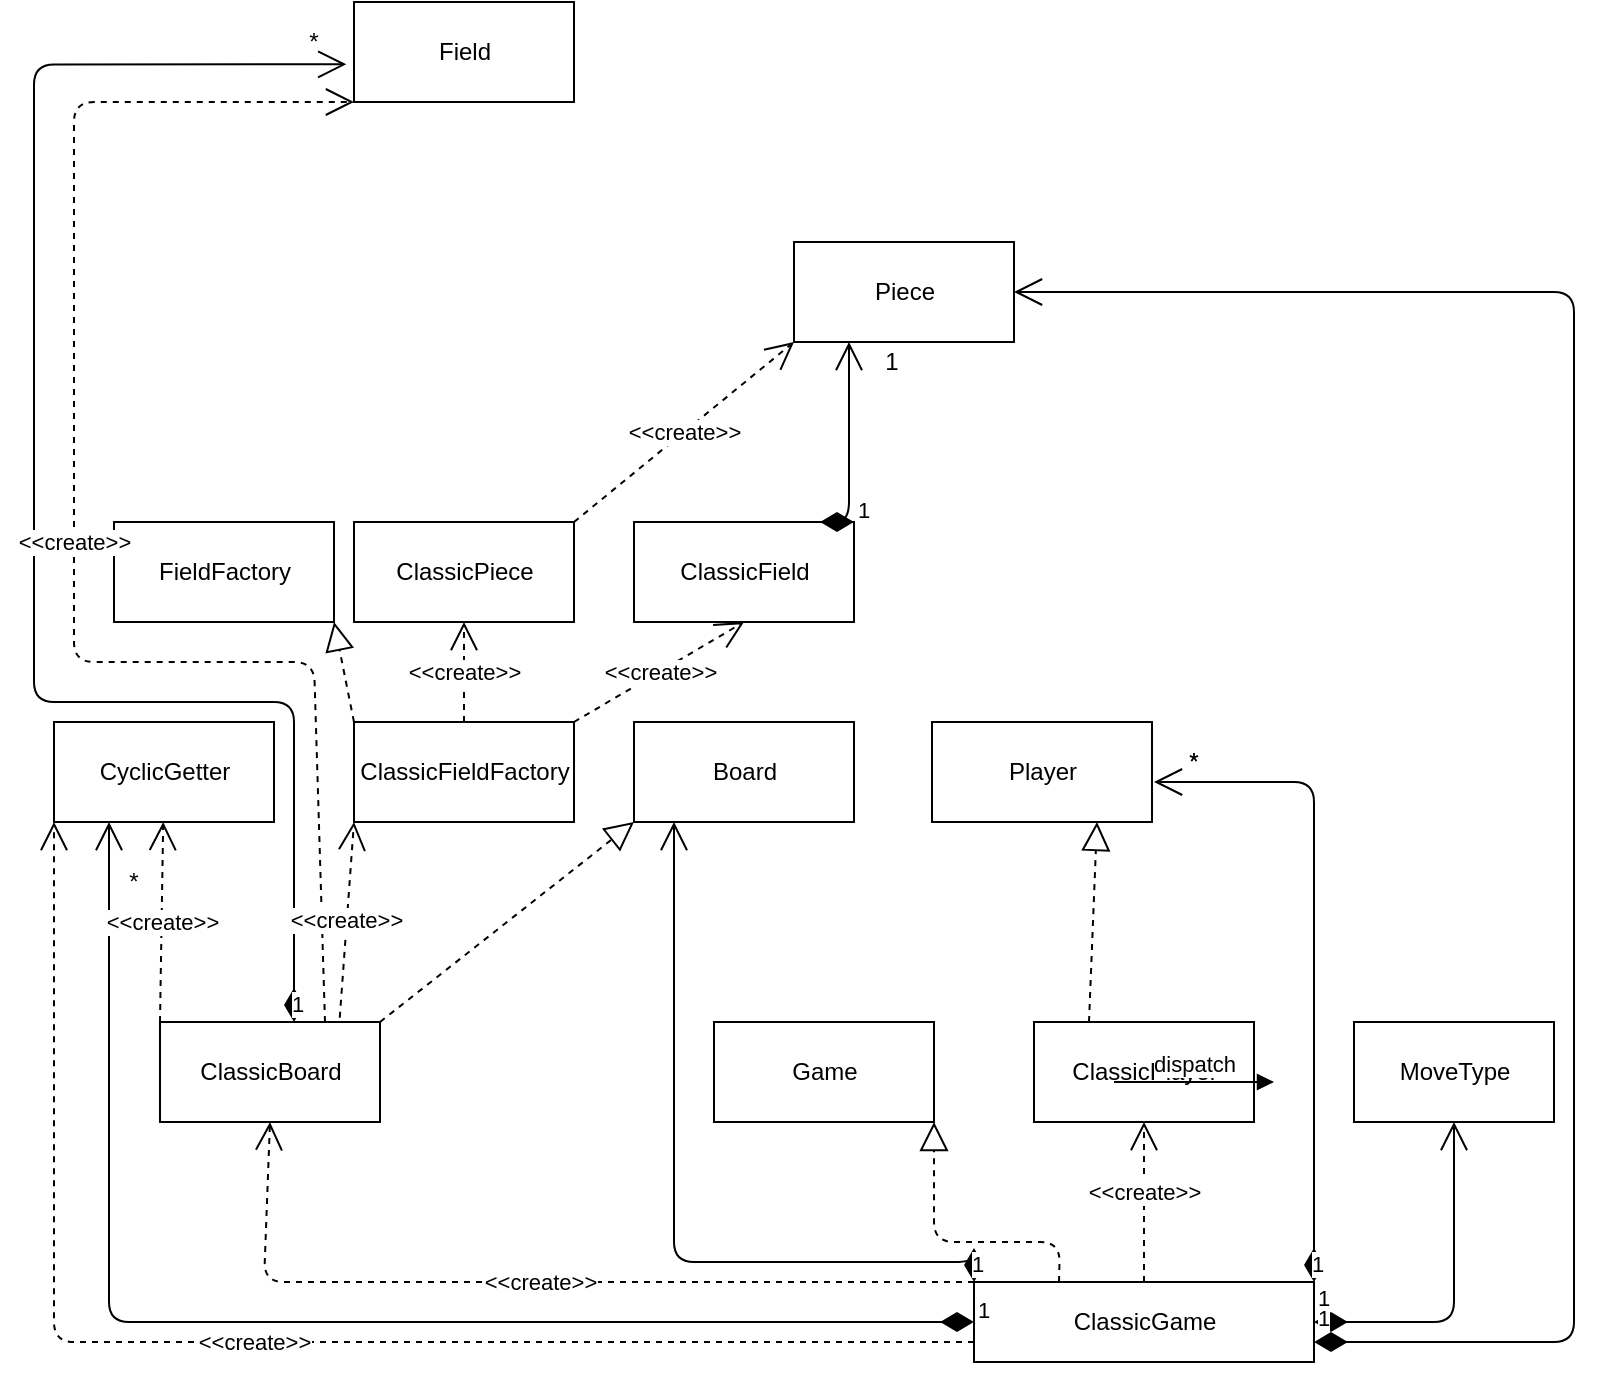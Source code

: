 <mxfile version="14.0.4" type="device"><diagram id="C5RBs43oDa-KdzZeNtuy" name="Page-1"><mxGraphModel dx="726" dy="741" grid="1" gridSize="10" guides="1" tooltips="1" connect="1" arrows="1" fold="1" page="1" pageScale="1" pageWidth="827" pageHeight="1169" math="0" shadow="0"><root><mxCell id="WIyWlLk6GJQsqaUBKTNV-0"/><mxCell id="WIyWlLk6GJQsqaUBKTNV-1" parent="WIyWlLk6GJQsqaUBKTNV-0"/><mxCell id="nP24n39VmQGDVdcKq03y-0" value="ClassicGame" style="html=1;" vertex="1" parent="WIyWlLk6GJQsqaUBKTNV-1"><mxGeometry x="490" y="1110" width="170" height="40" as="geometry"/></mxCell><mxCell id="nP24n39VmQGDVdcKq03y-1" value="MoveType" style="html=1;" vertex="1" parent="WIyWlLk6GJQsqaUBKTNV-1"><mxGeometry x="680" y="980" width="100" height="50" as="geometry"/></mxCell><mxCell id="nP24n39VmQGDVdcKq03y-2" value="1" style="endArrow=open;html=1;endSize=12;startArrow=diamondThin;startSize=14;startFill=1;edgeStyle=orthogonalEdgeStyle;align=left;verticalAlign=bottom;exitX=1;exitY=0.5;exitDx=0;exitDy=0;entryX=0.5;entryY=1;entryDx=0;entryDy=0;" edge="1" parent="WIyWlLk6GJQsqaUBKTNV-1" source="nP24n39VmQGDVdcKq03y-0" target="nP24n39VmQGDVdcKq03y-1"><mxGeometry x="-1" y="3" relative="1" as="geometry"><mxPoint x="700" y="1030" as="sourcePoint"/><mxPoint x="860" y="1030" as="targetPoint"/></mxGeometry></mxCell><mxCell id="nP24n39VmQGDVdcKq03y-3" value="ClassicPlayer" style="html=1;" vertex="1" parent="WIyWlLk6GJQsqaUBKTNV-1"><mxGeometry x="520" y="980" width="110" height="50" as="geometry"/></mxCell><mxCell id="nP24n39VmQGDVdcKq03y-4" value="Game" style="html=1;" vertex="1" parent="WIyWlLk6GJQsqaUBKTNV-1"><mxGeometry x="360" y="980" width="110" height="50" as="geometry"/></mxCell><mxCell id="nP24n39VmQGDVdcKq03y-5" value="&amp;lt;&amp;lt;create&amp;gt;&amp;gt;" style="endArrow=open;endSize=12;dashed=1;html=1;exitX=0.5;exitY=0;exitDx=0;exitDy=0;entryX=0.5;entryY=1;entryDx=0;entryDy=0;" edge="1" parent="WIyWlLk6GJQsqaUBKTNV-1" source="nP24n39VmQGDVdcKq03y-0" target="nP24n39VmQGDVdcKq03y-3"><mxGeometry x="0.143" width="160" relative="1" as="geometry"><mxPoint x="500" y="1030" as="sourcePoint"/><mxPoint x="660" y="1030" as="targetPoint"/><mxPoint as="offset"/></mxGeometry></mxCell><mxCell id="nP24n39VmQGDVdcKq03y-7" value="Player" style="html=1;" vertex="1" parent="WIyWlLk6GJQsqaUBKTNV-1"><mxGeometry x="469" y="830" width="110" height="50" as="geometry"/></mxCell><mxCell id="nP24n39VmQGDVdcKq03y-8" value="" style="endArrow=block;dashed=1;endFill=0;endSize=12;html=1;entryX=0.75;entryY=1;entryDx=0;entryDy=0;exitX=0.25;exitY=0;exitDx=0;exitDy=0;" edge="1" parent="WIyWlLk6GJQsqaUBKTNV-1" source="nP24n39VmQGDVdcKq03y-3" target="nP24n39VmQGDVdcKq03y-7"><mxGeometry width="160" relative="1" as="geometry"><mxPoint x="603" y="980" as="sourcePoint"/><mxPoint x="710" y="1030" as="targetPoint"/></mxGeometry></mxCell><mxCell id="nP24n39VmQGDVdcKq03y-10" value="*" style="text;html=1;strokeColor=none;fillColor=none;align=center;verticalAlign=middle;whiteSpace=wrap;rounded=0;" vertex="1" parent="WIyWlLk6GJQsqaUBKTNV-1"><mxGeometry x="580" y="840" width="40" height="20" as="geometry"/></mxCell><mxCell id="nP24n39VmQGDVdcKq03y-13" value="" style="endArrow=block;dashed=1;endFill=0;endSize=12;html=1;exitX=0.25;exitY=0;exitDx=0;exitDy=0;entryX=1;entryY=1;entryDx=0;entryDy=0;" edge="1" parent="WIyWlLk6GJQsqaUBKTNV-1" source="nP24n39VmQGDVdcKq03y-0" target="nP24n39VmQGDVdcKq03y-4"><mxGeometry width="160" relative="1" as="geometry"><mxPoint x="450" y="1030" as="sourcePoint"/><mxPoint x="610" y="1030" as="targetPoint"/><Array as="points"><mxPoint x="533" y="1090"/><mxPoint x="470" y="1090"/></Array></mxGeometry></mxCell><mxCell id="nP24n39VmQGDVdcKq03y-15" value="Board" style="html=1;" vertex="1" parent="WIyWlLk6GJQsqaUBKTNV-1"><mxGeometry x="320" y="830" width="110" height="50" as="geometry"/></mxCell><mxCell id="nP24n39VmQGDVdcKq03y-16" value="ClassicBoard" style="html=1;" vertex="1" parent="WIyWlLk6GJQsqaUBKTNV-1"><mxGeometry x="83" y="980" width="110" height="50" as="geometry"/></mxCell><mxCell id="nP24n39VmQGDVdcKq03y-17" value="ClassicFieldFactory" style="html=1;" vertex="1" parent="WIyWlLk6GJQsqaUBKTNV-1"><mxGeometry x="180" y="830" width="110" height="50" as="geometry"/></mxCell><mxCell id="nP24n39VmQGDVdcKq03y-18" value="CyclicGetter" style="html=1;" vertex="1" parent="WIyWlLk6GJQsqaUBKTNV-1"><mxGeometry x="30" y="830" width="110" height="50" as="geometry"/></mxCell><mxCell id="nP24n39VmQGDVdcKq03y-20" value="Piece" style="html=1;" vertex="1" parent="WIyWlLk6GJQsqaUBKTNV-1"><mxGeometry x="400" y="590" width="110" height="50" as="geometry"/></mxCell><mxCell id="nP24n39VmQGDVdcKq03y-21" value="ClassicPiece" style="html=1;" vertex="1" parent="WIyWlLk6GJQsqaUBKTNV-1"><mxGeometry x="180" y="730" width="110" height="50" as="geometry"/></mxCell><mxCell id="nP24n39VmQGDVdcKq03y-22" value="ClassicField" style="html=1;" vertex="1" parent="WIyWlLk6GJQsqaUBKTNV-1"><mxGeometry x="320" y="730" width="110" height="50" as="geometry"/></mxCell><mxCell id="nP24n39VmQGDVdcKq03y-23" value="FieldFactory" style="html=1;" vertex="1" parent="WIyWlLk6GJQsqaUBKTNV-1"><mxGeometry x="60" y="730" width="110" height="50" as="geometry"/></mxCell><mxCell id="nP24n39VmQGDVdcKq03y-24" value="Field" style="html=1;" vertex="1" parent="WIyWlLk6GJQsqaUBKTNV-1"><mxGeometry x="180" y="470" width="110" height="50" as="geometry"/></mxCell><mxCell id="nP24n39VmQGDVdcKq03y-25" value="&amp;lt;&amp;lt;create&amp;gt;&amp;gt;" style="endArrow=open;endSize=12;dashed=1;html=1;exitX=0;exitY=0.75;exitDx=0;exitDy=0;entryX=0;entryY=1;entryDx=0;entryDy=0;" edge="1" parent="WIyWlLk6GJQsqaUBKTNV-1" source="nP24n39VmQGDVdcKq03y-0" target="nP24n39VmQGDVdcKq03y-18"><mxGeometry width="160" relative="1" as="geometry"><mxPoint x="120" y="1150" as="sourcePoint"/><mxPoint x="280" y="1150" as="targetPoint"/><Array as="points"><mxPoint x="30" y="1140"/></Array></mxGeometry></mxCell><mxCell id="nP24n39VmQGDVdcKq03y-26" value="1" style="endArrow=open;html=1;endSize=12;startArrow=diamondThin;startSize=14;startFill=1;edgeStyle=orthogonalEdgeStyle;align=left;verticalAlign=bottom;entryX=0.25;entryY=1;entryDx=0;entryDy=0;exitX=0;exitY=0.5;exitDx=0;exitDy=0;" edge="1" parent="WIyWlLk6GJQsqaUBKTNV-1" source="nP24n39VmQGDVdcKq03y-0" target="nP24n39VmQGDVdcKq03y-18"><mxGeometry x="-1" y="3" relative="1" as="geometry"><mxPoint x="420" y="1110" as="sourcePoint"/><mxPoint x="260" y="1210" as="targetPoint"/></mxGeometry></mxCell><mxCell id="nP24n39VmQGDVdcKq03y-27" value="*" style="text;html=1;strokeColor=none;fillColor=none;align=center;verticalAlign=middle;whiteSpace=wrap;rounded=0;" vertex="1" parent="WIyWlLk6GJQsqaUBKTNV-1"><mxGeometry x="580" y="840" width="40" height="20" as="geometry"/></mxCell><mxCell id="nP24n39VmQGDVdcKq03y-29" value="*" style="text;html=1;strokeColor=none;fillColor=none;align=center;verticalAlign=middle;whiteSpace=wrap;rounded=0;" vertex="1" parent="WIyWlLk6GJQsqaUBKTNV-1"><mxGeometry x="50" y="900" width="40" height="20" as="geometry"/></mxCell><mxCell id="nP24n39VmQGDVdcKq03y-30" value="&amp;lt;&amp;lt;create&amp;gt;&amp;gt;" style="endArrow=open;endSize=12;dashed=1;html=1;exitX=0;exitY=0;exitDx=0;exitDy=0;entryX=0.5;entryY=1;entryDx=0;entryDy=0;" edge="1" parent="WIyWlLk6GJQsqaUBKTNV-1" source="nP24n39VmQGDVdcKq03y-0" target="nP24n39VmQGDVdcKq03y-16"><mxGeometry width="160" relative="1" as="geometry"><mxPoint x="250" y="1120" as="sourcePoint"/><mxPoint x="410" y="1120" as="targetPoint"/><Array as="points"><mxPoint x="135" y="1110"/></Array></mxGeometry></mxCell><mxCell id="nP24n39VmQGDVdcKq03y-31" value="1" style="endArrow=open;html=1;endSize=12;startArrow=diamondThin;startSize=14;startFill=1;edgeStyle=orthogonalEdgeStyle;align=left;verticalAlign=bottom;exitX=0;exitY=0;exitDx=0;exitDy=0;" edge="1" parent="WIyWlLk6GJQsqaUBKTNV-1" source="nP24n39VmQGDVdcKq03y-0"><mxGeometry x="-1" y="3" relative="1" as="geometry"><mxPoint x="520" y="1210" as="sourcePoint"/><mxPoint x="340" y="880" as="targetPoint"/><Array as="points"><mxPoint x="490" y="1100"/><mxPoint x="340" y="1100"/><mxPoint x="340" y="880"/></Array></mxGeometry></mxCell><mxCell id="nP24n39VmQGDVdcKq03y-32" value="1" style="endArrow=open;html=1;endSize=12;startArrow=diamondThin;startSize=14;startFill=1;edgeStyle=orthogonalEdgeStyle;align=left;verticalAlign=bottom;exitX=1;exitY=0;exitDx=0;exitDy=0;entryX=0;entryY=1;entryDx=0;entryDy=0;" edge="1" parent="WIyWlLk6GJQsqaUBKTNV-1" source="nP24n39VmQGDVdcKq03y-0" target="nP24n39VmQGDVdcKq03y-27"><mxGeometry x="-1" y="3" relative="1" as="geometry"><mxPoint x="620" y="920" as="sourcePoint"/><mxPoint x="660" y="960" as="targetPoint"/><Array as="points"><mxPoint x="660" y="860"/></Array></mxGeometry></mxCell><mxCell id="nP24n39VmQGDVdcKq03y-33" value="&amp;lt;&amp;lt;create&amp;gt;&amp;gt;" style="endArrow=open;endSize=12;dashed=1;html=1;exitX=0;exitY=0;exitDx=0;exitDy=0;" edge="1" parent="WIyWlLk6GJQsqaUBKTNV-1" source="nP24n39VmQGDVdcKq03y-16" target="nP24n39VmQGDVdcKq03y-18"><mxGeometry width="160" relative="1" as="geometry"><mxPoint x="110" y="1000" as="sourcePoint"/><mxPoint x="270" y="1000" as="targetPoint"/></mxGeometry></mxCell><mxCell id="nP24n39VmQGDVdcKq03y-34" value="1" style="text;html=1;strokeColor=none;fillColor=none;align=center;verticalAlign=middle;whiteSpace=wrap;rounded=0;" vertex="1" parent="WIyWlLk6GJQsqaUBKTNV-1"><mxGeometry x="429" y="640" width="40" height="20" as="geometry"/></mxCell><mxCell id="nP24n39VmQGDVdcKq03y-35" value="1" style="endArrow=open;html=1;endSize=12;startArrow=diamondThin;startSize=14;startFill=1;edgeStyle=orthogonalEdgeStyle;align=left;verticalAlign=bottom;entryX=-0.035;entryY=0.623;entryDx=0;entryDy=0;entryPerimeter=0;" edge="1" parent="WIyWlLk6GJQsqaUBKTNV-1" target="nP24n39VmQGDVdcKq03y-24"><mxGeometry x="-1" y="3" relative="1" as="geometry"><mxPoint x="150" y="980" as="sourcePoint"/><mxPoint x="270" y="920" as="targetPoint"/><Array as="points"><mxPoint x="150" y="820"/><mxPoint x="20" y="820"/><mxPoint x="20" y="501"/></Array></mxGeometry></mxCell><mxCell id="nP24n39VmQGDVdcKq03y-36" value="&amp;lt;&amp;lt;create&amp;gt;&amp;gt;" style="endArrow=open;endSize=12;dashed=1;html=1;exitX=0.75;exitY=0;exitDx=0;exitDy=0;entryX=0;entryY=1;entryDx=0;entryDy=0;" edge="1" parent="WIyWlLk6GJQsqaUBKTNV-1" source="nP24n39VmQGDVdcKq03y-16" target="nP24n39VmQGDVdcKq03y-24"><mxGeometry width="160" relative="1" as="geometry"><mxPoint x="80" y="830" as="sourcePoint"/><mxPoint x="240" y="830" as="targetPoint"/><Array as="points"><mxPoint x="160" y="800"/><mxPoint x="40" y="800"/><mxPoint x="40" y="520"/></Array></mxGeometry></mxCell><mxCell id="nP24n39VmQGDVdcKq03y-37" value="&amp;lt;&amp;lt;create&amp;gt;&amp;gt;" style="endArrow=open;endSize=12;dashed=1;html=1;exitX=0.817;exitY=-0.043;exitDx=0;exitDy=0;exitPerimeter=0;entryX=0;entryY=1;entryDx=0;entryDy=0;" edge="1" parent="WIyWlLk6GJQsqaUBKTNV-1" source="nP24n39VmQGDVdcKq03y-16" target="nP24n39VmQGDVdcKq03y-17"><mxGeometry width="160" relative="1" as="geometry"><mxPoint x="160" y="930" as="sourcePoint"/><mxPoint x="320" y="930" as="targetPoint"/></mxGeometry></mxCell><mxCell id="nP24n39VmQGDVdcKq03y-39" value="" style="endArrow=block;dashed=1;endFill=0;endSize=12;html=1;exitX=1;exitY=0;exitDx=0;exitDy=0;entryX=0;entryY=1;entryDx=0;entryDy=0;" edge="1" parent="WIyWlLk6GJQsqaUBKTNV-1" source="nP24n39VmQGDVdcKq03y-16" target="nP24n39VmQGDVdcKq03y-15"><mxGeometry width="160" relative="1" as="geometry"><mxPoint x="160" y="930" as="sourcePoint"/><mxPoint x="320" y="930" as="targetPoint"/></mxGeometry></mxCell><mxCell id="nP24n39VmQGDVdcKq03y-40" value="&amp;lt;&amp;lt;create&amp;gt;&amp;gt;" style="endArrow=open;endSize=12;dashed=1;html=1;exitX=0.5;exitY=0;exitDx=0;exitDy=0;entryX=0.5;entryY=1;entryDx=0;entryDy=0;" edge="1" parent="WIyWlLk6GJQsqaUBKTNV-1" source="nP24n39VmQGDVdcKq03y-17" target="nP24n39VmQGDVdcKq03y-21"><mxGeometry width="160" relative="1" as="geometry"><mxPoint x="-20" y="970" as="sourcePoint"/><mxPoint x="140" y="970" as="targetPoint"/></mxGeometry></mxCell><mxCell id="nP24n39VmQGDVdcKq03y-41" value="" style="endArrow=block;dashed=1;endFill=0;endSize=12;html=1;exitX=0;exitY=0;exitDx=0;exitDy=0;entryX=1;entryY=1;entryDx=0;entryDy=0;" edge="1" parent="WIyWlLk6GJQsqaUBKTNV-1" source="nP24n39VmQGDVdcKq03y-17" target="nP24n39VmQGDVdcKq03y-23"><mxGeometry width="160" relative="1" as="geometry"><mxPoint x="140" y="930" as="sourcePoint"/><mxPoint x="300" y="930" as="targetPoint"/></mxGeometry></mxCell><mxCell id="nP24n39VmQGDVdcKq03y-42" value="&amp;lt;&amp;lt;create&amp;gt;&amp;gt;" style="endArrow=open;endSize=12;dashed=1;html=1;exitX=1;exitY=0;exitDx=0;exitDy=0;entryX=0.5;entryY=1;entryDx=0;entryDy=0;" edge="1" parent="WIyWlLk6GJQsqaUBKTNV-1" source="nP24n39VmQGDVdcKq03y-17" target="nP24n39VmQGDVdcKq03y-22"><mxGeometry width="160" relative="1" as="geometry"><mxPoint x="220" y="930" as="sourcePoint"/><mxPoint x="380" y="930" as="targetPoint"/></mxGeometry></mxCell><mxCell id="nP24n39VmQGDVdcKq03y-43" value="dispatch" style="html=1;verticalAlign=bottom;endArrow=block;" edge="1" parent="WIyWlLk6GJQsqaUBKTNV-1"><mxGeometry width="80" relative="1" as="geometry"><mxPoint x="560" y="1010" as="sourcePoint"/><mxPoint x="640" y="1010" as="targetPoint"/></mxGeometry></mxCell><mxCell id="nP24n39VmQGDVdcKq03y-44" value="1" style="endArrow=open;html=1;endSize=12;startArrow=diamondThin;startSize=14;startFill=1;edgeStyle=orthogonalEdgeStyle;align=left;verticalAlign=bottom;entryX=1;entryY=0.5;entryDx=0;entryDy=0;" edge="1" parent="WIyWlLk6GJQsqaUBKTNV-1" target="nP24n39VmQGDVdcKq03y-20"><mxGeometry x="-1" y="3" relative="1" as="geometry"><mxPoint x="660" y="1140" as="sourcePoint"/><mxPoint x="820" y="1140" as="targetPoint"/><Array as="points"><mxPoint x="790" y="1140"/><mxPoint x="790" y="615"/></Array></mxGeometry></mxCell><mxCell id="nP24n39VmQGDVdcKq03y-45" value="*" style="text;html=1;strokeColor=none;fillColor=none;align=center;verticalAlign=middle;whiteSpace=wrap;rounded=0;" vertex="1" parent="WIyWlLk6GJQsqaUBKTNV-1"><mxGeometry x="140" y="480" width="40" height="20" as="geometry"/></mxCell><mxCell id="nP24n39VmQGDVdcKq03y-46" value="&amp;lt;&amp;lt;create&amp;gt;&amp;gt;" style="endArrow=open;endSize=12;dashed=1;html=1;exitX=1;exitY=0;exitDx=0;exitDy=0;entryX=0;entryY=1;entryDx=0;entryDy=0;" edge="1" parent="WIyWlLk6GJQsqaUBKTNV-1" source="nP24n39VmQGDVdcKq03y-21" target="nP24n39VmQGDVdcKq03y-20"><mxGeometry width="160" relative="1" as="geometry"><mxPoint x="190" y="820" as="sourcePoint"/><mxPoint x="350" y="820" as="targetPoint"/></mxGeometry></mxCell><mxCell id="nP24n39VmQGDVdcKq03y-47" value="1" style="endArrow=open;html=1;endSize=12;startArrow=diamondThin;startSize=14;startFill=1;edgeStyle=orthogonalEdgeStyle;align=left;verticalAlign=bottom;entryX=0.25;entryY=1;entryDx=0;entryDy=0;exitX=1;exitY=0;exitDx=0;exitDy=0;" edge="1" parent="WIyWlLk6GJQsqaUBKTNV-1" source="nP24n39VmQGDVdcKq03y-22" target="nP24n39VmQGDVdcKq03y-20"><mxGeometry x="-1" y="3" relative="1" as="geometry"><mxPoint x="360" y="710" as="sourcePoint"/><mxPoint x="520" y="710" as="targetPoint"/><Array as="points"><mxPoint x="430" y="730"/><mxPoint x="428" y="730"/></Array></mxGeometry></mxCell></root></mxGraphModel></diagram></mxfile>